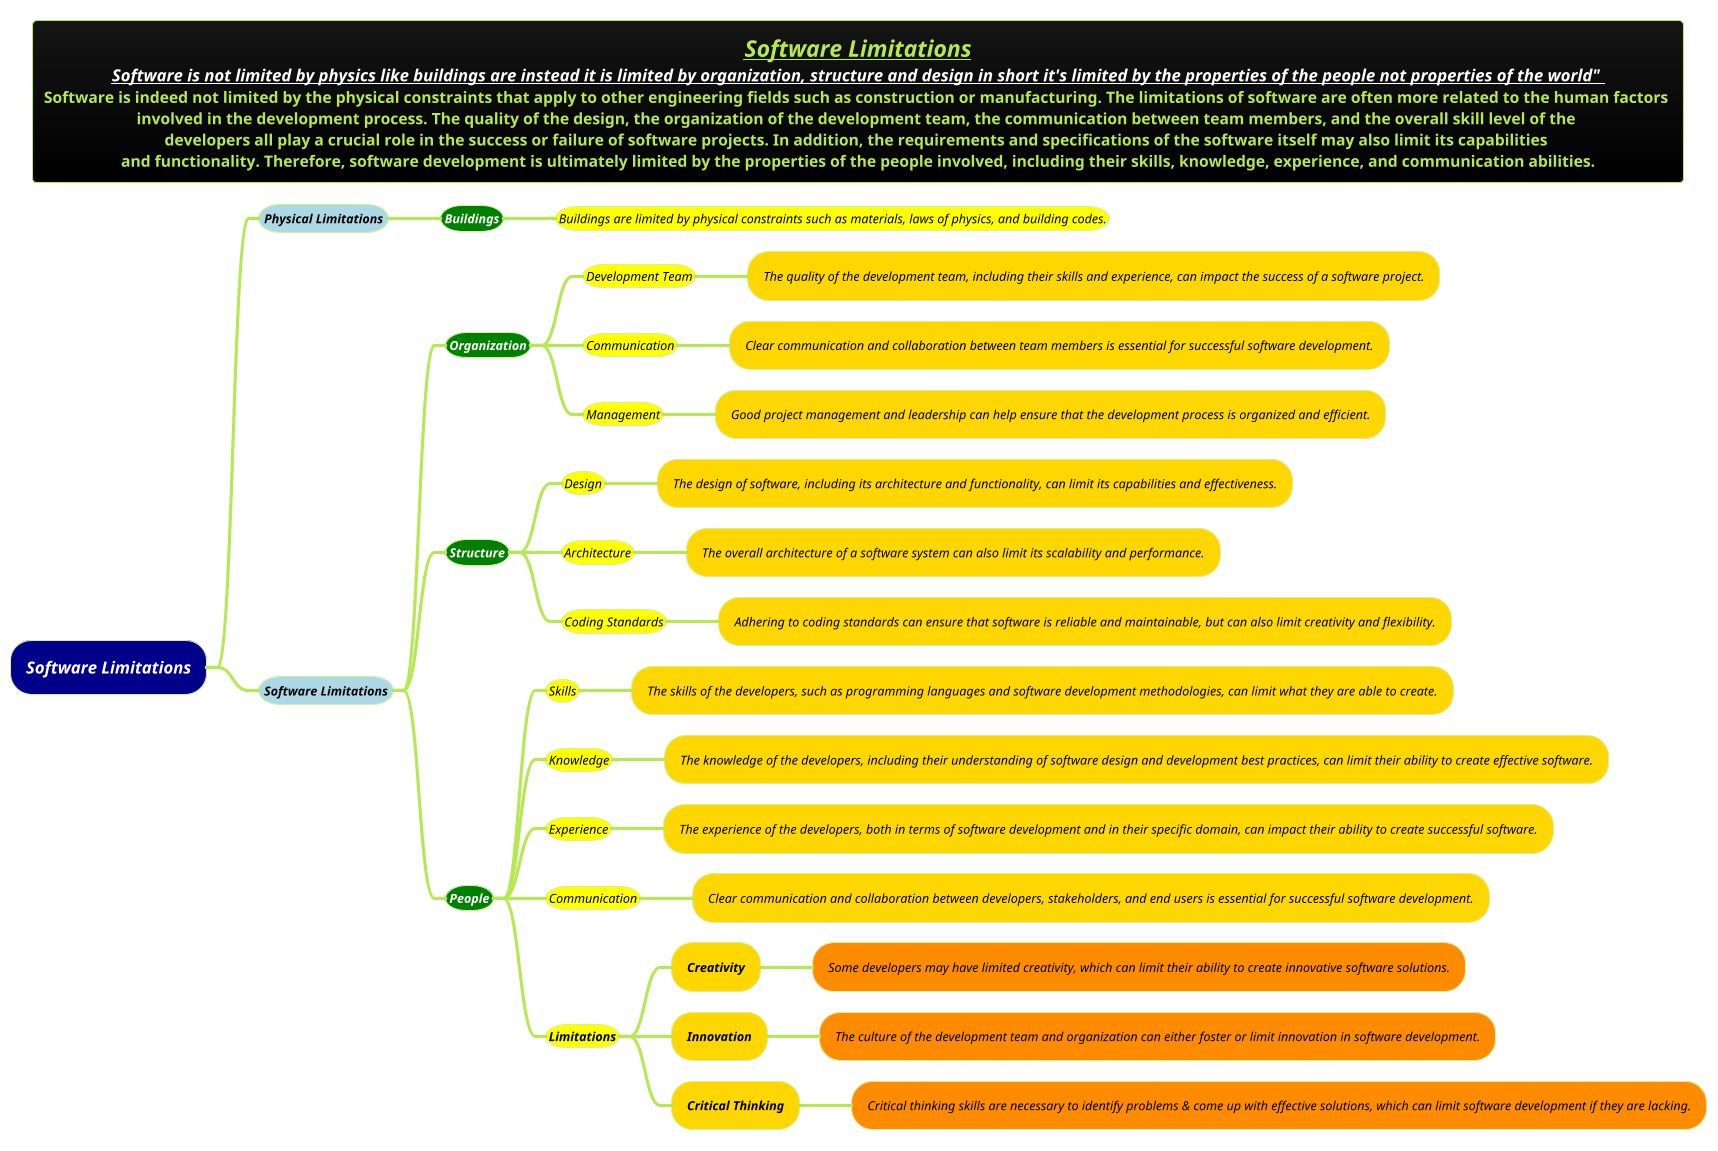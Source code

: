 @startmindmap
title =<b><i><u><size:18>Software Limitations \n<color #white><b><i><u><size:16>Software is not limited by physics like buildings are instead it is limited by organization, structure and design in short it's limited by the properties of the people not properties of the world" \n<size:15>Software is indeed not limited by the physical constraints that apply to other engineering fields such as construction or manufacturing. The limitations of software are often more related to the human factors \n<size:15>involved in the development process. The quality of the design, the organization of the development team, the communication between team members, and the overall skill level of the \n<size:15>developers all play a crucial role in the success or failure of software projects. In addition, the requirements and specifications of the software itself may also limit its capabilities \n<size:15>and functionality. Therefore, software development is ultimately limited by the properties of the people involved, including their skills, knowledge, experience, and communication abilities.
!theme hacker

*[#darkblue] <i><color #white>Software Limitations
**[#lightblue] <i><color #black><size:12>Physical Limitations
***[#green] <b><i><color #white><size:12>Buildings
****[#yellow] <i><color #black><size:12>Buildings are limited by physical constraints such as materials, laws of physics, and building codes.
**[#lightblue] <i><color #black><size:12>Software Limitations
***[#green] <b><i><color #white><size:12>**Organization**
****[#yellow] <i><color #black><size:12>Development Team
*****[#gold] <i><color #black><size:12>The quality of the development team, including their skills and experience, can impact the success of a software project.
****[#yellow] <i><color #black><size:12>Communication
*****[#gold] <i><color #black><size:12>Clear communication and collaboration between team members is essential for successful software development.
****[#yellow] <i><color #black><size:12>Management
*****[#gold] <i><color #black><size:12>Good project management and leadership can help ensure that the development process is organized and efficient.
***[#green] <b><i><color #white><size:12>**Structure**
****[#yellow] <i><color #black><size:12>Design
*****[#gold] <i><color #black><size:12>The design of software, including its architecture and functionality, can limit its capabilities and effectiveness.
****[#yellow] <i><color #black><size:12>Architecture
*****[#gold] <i><color #black><size:12>The overall architecture of a software system can also limit its scalability and performance.
****[#yellow] <i><color #black><size:12>Coding Standards
*****[#gold] <i><color #black><size:12>Adhering to coding standards can ensure that software is reliable and maintainable, but can also limit creativity and flexibility.
***[#green] <b><i><color #white><size:12>**People**
****[#yellow] <i><color #black><size:12>Skills
*****[#gold] <i><color #black><size:12>The skills of the developers, such as programming languages and software development methodologies, can limit what they are able to create.
****[#yellow] <i><color #black><size:12>Knowledge
*****[#gold] <i><color #black><size:12>The knowledge of the developers, including their understanding of software design and development best practices, can limit their ability to create effective software.
****[#yellow] <i><color #black><size:12>Experience
*****[#gold] <i><color #black><size:12>The experience of the developers, both in terms of software development and in their specific domain, can impact their ability to create successful software.
****[#yellow] <i><color #black><size:12>Communication
*****[#gold] <i><color #black><size:12>Clear communication and collaboration between developers, stakeholders, and end users is essential for successful software development.
****[#yellow] <b><i><color #black><size:12>Limitations
*****[#gold] <b><i><color #black><size:12>Creativity
******[#darkorange] <i><color #black><size:12>Some developers may have limited creativity, which can limit their ability to create innovative software solutions.
*****[#gold] <b><i><color #black><size:12>Innovation
******[#darkorange] <i><color #black><size:12>The culture of the development team and organization can either foster or limit innovation in software development.
*****[#gold] <b><i><color #black><size:12>Critical Thinking
******[#darkorange] <i><color #black><size:12>Critical thinking skills are necessary to identify problems & come up with effective solutions, which can limit software development if they are lacking.
@endmindmap
